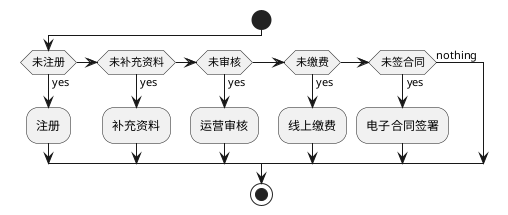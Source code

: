 @startuml
start
if (未注册) then (yes)
  :注册;
elseif (未补充资料) then (yes)
  :补充资料;
elseif (未审核) then (yes)
  :运营审核;
elseif (未缴费) then (yes)
  :线上缴费;
elseif (未签合同) then (yes)
  :电子合同签署;
else (nothing)
endif
stop
@enduml
